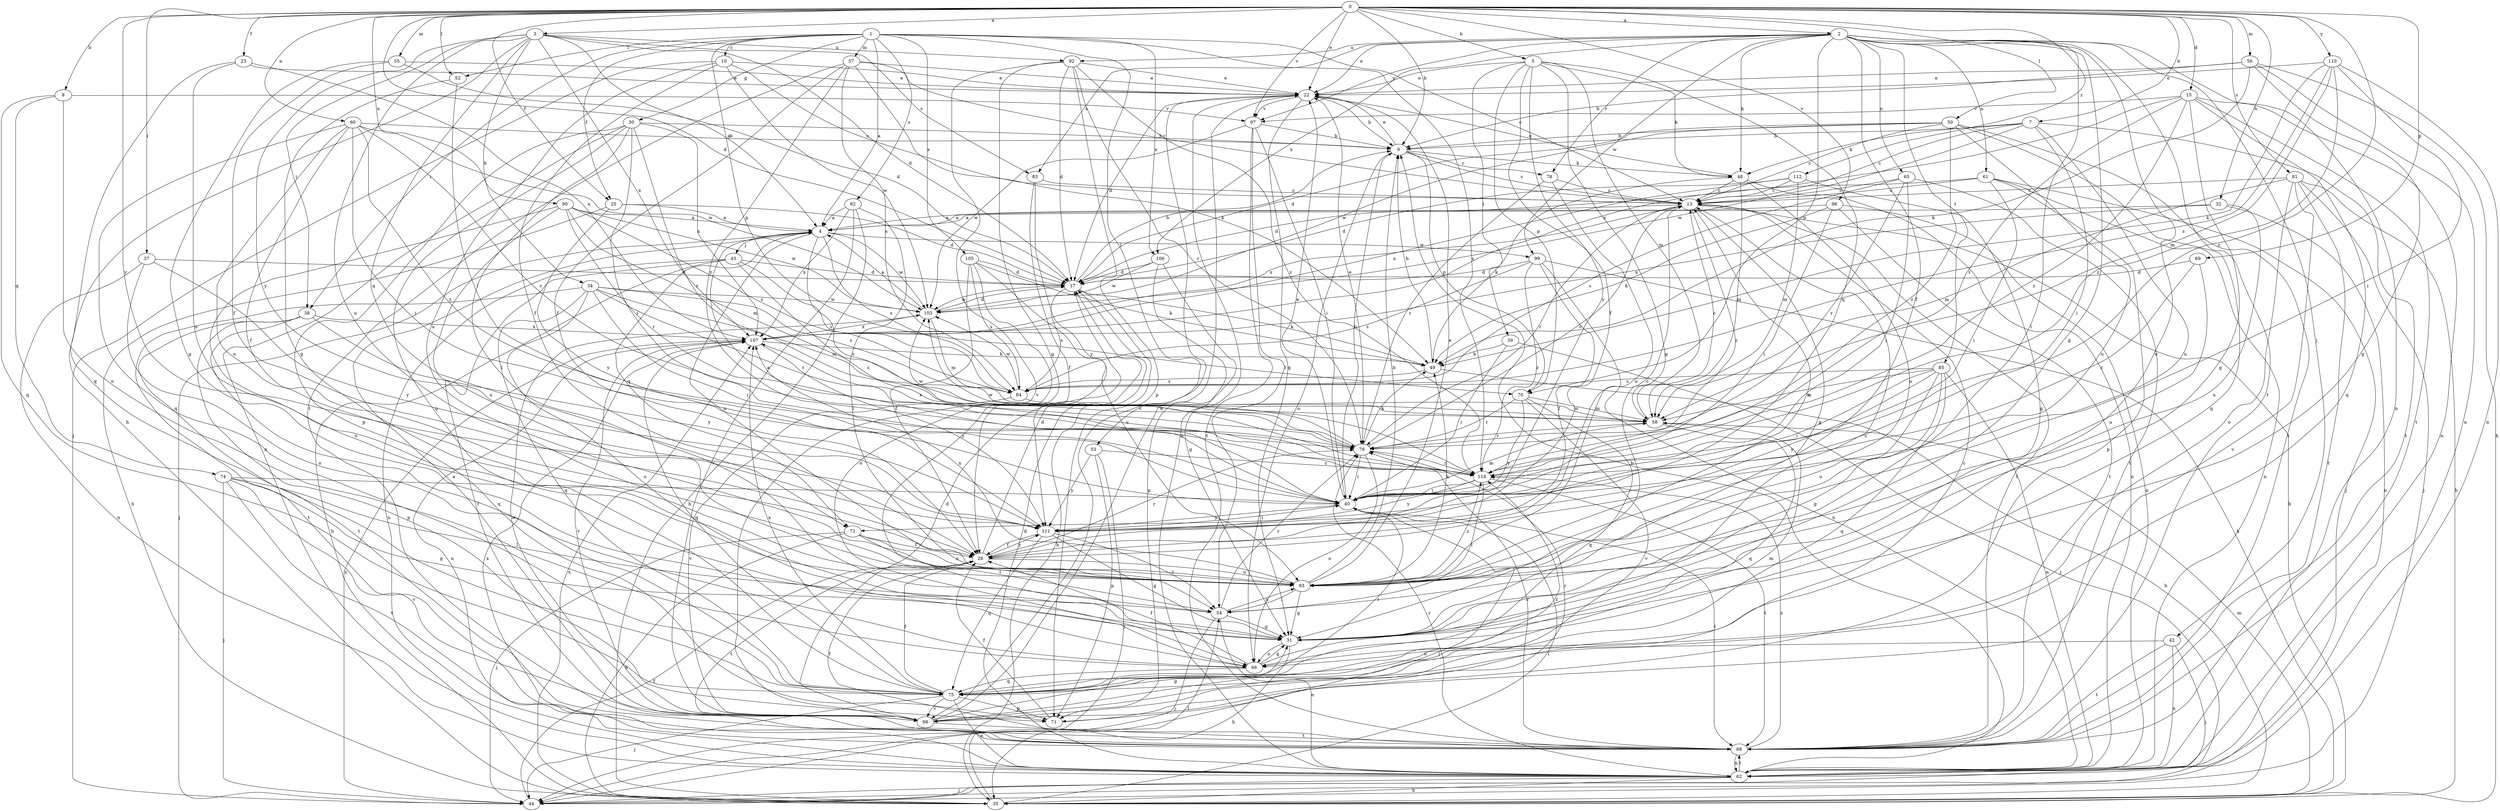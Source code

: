 strict digraph  {
0;
1;
2;
3;
4;
5;
7;
8;
9;
10;
13;
15;
17;
22;
23;
25;
26;
30;
31;
32;
34;
35;
37;
38;
39;
40;
42;
43;
44;
48;
49;
50;
52;
53;
54;
55;
56;
57;
58;
60;
61;
62;
65;
66;
69;
70;
71;
72;
74;
75;
78;
79;
81;
82;
83;
84;
85;
88;
90;
92;
93;
96;
97;
98;
99;
103;
105;
106;
107;
110;
111;
112;
116;
0 -> 2  [label=a];
0 -> 3  [label=a];
0 -> 5  [label=b];
0 -> 7  [label=b];
0 -> 8  [label=b];
0 -> 9  [label=b];
0 -> 15  [label=d];
0 -> 17  [label=d];
0 -> 22  [label=e];
0 -> 23  [label=f];
0 -> 25  [label=f];
0 -> 32  [label=h];
0 -> 37  [label=i];
0 -> 50  [label=l];
0 -> 52  [label=l];
0 -> 55  [label=m];
0 -> 56  [label=m];
0 -> 60  [label=n];
0 -> 69  [label=p];
0 -> 81  [label=s];
0 -> 90  [label=u];
0 -> 96  [label=v];
0 -> 97  [label=v];
0 -> 110  [label=y];
0 -> 111  [label=y];
0 -> 112  [label=z];
0 -> 116  [label=z];
1 -> 4  [label=a];
1 -> 10  [label=c];
1 -> 13  [label=c];
1 -> 25  [label=f];
1 -> 30  [label=g];
1 -> 38  [label=i];
1 -> 52  [label=l];
1 -> 53  [label=l];
1 -> 57  [label=m];
1 -> 70  [label=p];
1 -> 82  [label=s];
1 -> 105  [label=x];
1 -> 106  [label=x];
1 -> 116  [label=z];
2 -> 22  [label=e];
2 -> 26  [label=f];
2 -> 31  [label=g];
2 -> 42  [label=j];
2 -> 48  [label=k];
2 -> 54  [label=l];
2 -> 61  [label=n];
2 -> 62  [label=n];
2 -> 65  [label=o];
2 -> 66  [label=o];
2 -> 70  [label=p];
2 -> 78  [label=r];
2 -> 83  [label=s];
2 -> 85  [label=t];
2 -> 88  [label=t];
2 -> 92  [label=u];
2 -> 97  [label=v];
2 -> 99  [label=w];
2 -> 106  [label=x];
3 -> 4  [label=a];
3 -> 17  [label=d];
3 -> 34  [label=h];
3 -> 35  [label=h];
3 -> 38  [label=i];
3 -> 72  [label=q];
3 -> 83  [label=s];
3 -> 92  [label=u];
3 -> 93  [label=u];
3 -> 107  [label=x];
3 -> 111  [label=y];
4 -> 43  [label=j];
4 -> 44  [label=j];
4 -> 72  [label=q];
4 -> 84  [label=s];
4 -> 93  [label=u];
4 -> 99  [label=w];
4 -> 103  [label=w];
4 -> 116  [label=z];
5 -> 22  [label=e];
5 -> 26  [label=f];
5 -> 31  [label=g];
5 -> 39  [label=i];
5 -> 48  [label=k];
5 -> 58  [label=m];
5 -> 70  [label=p];
5 -> 72  [label=q];
5 -> 111  [label=y];
7 -> 9  [label=b];
7 -> 13  [label=c];
7 -> 40  [label=i];
7 -> 48  [label=k];
7 -> 88  [label=t];
7 -> 93  [label=u];
7 -> 103  [label=w];
8 -> 66  [label=o];
8 -> 74  [label=q];
8 -> 75  [label=q];
8 -> 97  [label=v];
9 -> 13  [label=c];
9 -> 22  [label=e];
9 -> 48  [label=k];
9 -> 66  [label=o];
9 -> 70  [label=p];
9 -> 78  [label=r];
10 -> 13  [label=c];
10 -> 22  [label=e];
10 -> 26  [label=f];
10 -> 44  [label=j];
10 -> 93  [label=u];
10 -> 103  [label=w];
13 -> 4  [label=a];
13 -> 31  [label=g];
13 -> 35  [label=h];
13 -> 79  [label=r];
13 -> 88  [label=t];
13 -> 107  [label=x];
13 -> 116  [label=z];
15 -> 31  [label=g];
15 -> 62  [label=n];
15 -> 75  [label=q];
15 -> 79  [label=r];
15 -> 88  [label=t];
15 -> 97  [label=v];
15 -> 107  [label=x];
15 -> 116  [label=z];
17 -> 9  [label=b];
17 -> 35  [label=h];
17 -> 49  [label=k];
17 -> 84  [label=s];
17 -> 103  [label=w];
22 -> 9  [label=b];
22 -> 17  [label=d];
22 -> 31  [label=g];
22 -> 62  [label=n];
22 -> 97  [label=v];
22 -> 98  [label=v];
23 -> 22  [label=e];
23 -> 75  [label=q];
23 -> 93  [label=u];
23 -> 107  [label=x];
25 -> 4  [label=a];
25 -> 17  [label=d];
25 -> 35  [label=h];
25 -> 111  [label=y];
26 -> 13  [label=c];
26 -> 17  [label=d];
26 -> 79  [label=r];
26 -> 88  [label=t];
26 -> 93  [label=u];
26 -> 111  [label=y];
30 -> 9  [label=b];
30 -> 40  [label=i];
30 -> 54  [label=l];
30 -> 62  [label=n];
30 -> 71  [label=p];
30 -> 75  [label=q];
30 -> 79  [label=r];
30 -> 107  [label=x];
31 -> 35  [label=h];
31 -> 66  [label=o];
32 -> 4  [label=a];
32 -> 62  [label=n];
32 -> 93  [label=u];
32 -> 107  [label=x];
34 -> 40  [label=i];
34 -> 58  [label=m];
34 -> 66  [label=o];
34 -> 75  [label=q];
34 -> 79  [label=r];
34 -> 84  [label=s];
34 -> 88  [label=t];
34 -> 103  [label=w];
35 -> 40  [label=i];
35 -> 54  [label=l];
35 -> 58  [label=m];
35 -> 107  [label=x];
37 -> 17  [label=d];
37 -> 62  [label=n];
37 -> 66  [label=o];
37 -> 111  [label=y];
38 -> 71  [label=p];
38 -> 75  [label=q];
38 -> 88  [label=t];
38 -> 107  [label=x];
38 -> 111  [label=y];
39 -> 40  [label=i];
39 -> 44  [label=j];
39 -> 49  [label=k];
40 -> 4  [label=a];
40 -> 9  [label=b];
40 -> 22  [label=e];
40 -> 44  [label=j];
40 -> 58  [label=m];
40 -> 88  [label=t];
40 -> 111  [label=y];
42 -> 44  [label=j];
42 -> 62  [label=n];
42 -> 66  [label=o];
42 -> 88  [label=t];
43 -> 17  [label=d];
43 -> 35  [label=h];
43 -> 62  [label=n];
43 -> 84  [label=s];
43 -> 88  [label=t];
43 -> 116  [label=z];
44 -> 26  [label=f];
44 -> 107  [label=x];
48 -> 13  [label=c];
48 -> 22  [label=e];
48 -> 49  [label=k];
48 -> 58  [label=m];
48 -> 62  [label=n];
48 -> 93  [label=u];
49 -> 9  [label=b];
49 -> 35  [label=h];
49 -> 84  [label=s];
50 -> 9  [label=b];
50 -> 13  [label=c];
50 -> 17  [label=d];
50 -> 75  [label=q];
50 -> 88  [label=t];
50 -> 93  [label=u];
50 -> 103  [label=w];
50 -> 116  [label=z];
52 -> 31  [label=g];
52 -> 40  [label=i];
53 -> 44  [label=j];
53 -> 71  [label=p];
53 -> 111  [label=y];
53 -> 116  [label=z];
54 -> 31  [label=g];
54 -> 44  [label=j];
54 -> 62  [label=n];
54 -> 79  [label=r];
54 -> 93  [label=u];
55 -> 17  [label=d];
55 -> 22  [label=e];
55 -> 26  [label=f];
55 -> 31  [label=g];
56 -> 9  [label=b];
56 -> 22  [label=e];
56 -> 31  [label=g];
56 -> 35  [label=h];
56 -> 49  [label=k];
56 -> 62  [label=n];
57 -> 13  [label=c];
57 -> 22  [label=e];
57 -> 26  [label=f];
57 -> 49  [label=k];
57 -> 84  [label=s];
57 -> 88  [label=t];
57 -> 116  [label=z];
58 -> 13  [label=c];
58 -> 75  [label=q];
58 -> 79  [label=r];
60 -> 9  [label=b];
60 -> 26  [label=f];
60 -> 40  [label=i];
60 -> 75  [label=q];
60 -> 79  [label=r];
60 -> 93  [label=u];
60 -> 103  [label=w];
60 -> 116  [label=z];
61 -> 13  [label=c];
61 -> 17  [label=d];
61 -> 40  [label=i];
61 -> 44  [label=j];
61 -> 62  [label=n];
61 -> 71  [label=p];
62 -> 9  [label=b];
62 -> 17  [label=d];
62 -> 35  [label=h];
62 -> 44  [label=j];
62 -> 79  [label=r];
62 -> 88  [label=t];
62 -> 107  [label=x];
65 -> 13  [label=c];
65 -> 40  [label=i];
65 -> 79  [label=r];
65 -> 84  [label=s];
65 -> 88  [label=t];
66 -> 13  [label=c];
66 -> 26  [label=f];
66 -> 31  [label=g];
66 -> 75  [label=q];
69 -> 17  [label=d];
69 -> 93  [label=u];
69 -> 116  [label=z];
70 -> 58  [label=m];
70 -> 75  [label=q];
70 -> 79  [label=r];
70 -> 98  [label=v];
70 -> 111  [label=y];
71 -> 26  [label=f];
71 -> 79  [label=r];
72 -> 26  [label=f];
72 -> 35  [label=h];
72 -> 44  [label=j];
72 -> 54  [label=l];
72 -> 93  [label=u];
74 -> 31  [label=g];
74 -> 40  [label=i];
74 -> 44  [label=j];
74 -> 54  [label=l];
74 -> 88  [label=t];
74 -> 98  [label=v];
75 -> 26  [label=f];
75 -> 40  [label=i];
75 -> 44  [label=j];
75 -> 58  [label=m];
75 -> 62  [label=n];
75 -> 71  [label=p];
75 -> 98  [label=v];
75 -> 107  [label=x];
78 -> 13  [label=c];
78 -> 79  [label=r];
78 -> 93  [label=u];
79 -> 13  [label=c];
79 -> 22  [label=e];
79 -> 40  [label=i];
79 -> 49  [label=k];
79 -> 66  [label=o];
79 -> 103  [label=w];
79 -> 107  [label=x];
79 -> 116  [label=z];
81 -> 13  [label=c];
81 -> 35  [label=h];
81 -> 44  [label=j];
81 -> 58  [label=m];
81 -> 66  [label=o];
81 -> 88  [label=t];
81 -> 98  [label=v];
82 -> 4  [label=a];
82 -> 35  [label=h];
82 -> 54  [label=l];
82 -> 98  [label=v];
82 -> 107  [label=x];
83 -> 13  [label=c];
83 -> 26  [label=f];
83 -> 111  [label=y];
84 -> 58  [label=m];
84 -> 98  [label=v];
84 -> 103  [label=w];
85 -> 31  [label=g];
85 -> 40  [label=i];
85 -> 58  [label=m];
85 -> 62  [label=n];
85 -> 75  [label=q];
85 -> 84  [label=s];
85 -> 93  [label=u];
85 -> 111  [label=y];
88 -> 26  [label=f];
88 -> 62  [label=n];
88 -> 79  [label=r];
88 -> 116  [label=z];
90 -> 4  [label=a];
90 -> 58  [label=m];
90 -> 66  [label=o];
90 -> 79  [label=r];
90 -> 84  [label=s];
90 -> 93  [label=u];
90 -> 103  [label=w];
92 -> 17  [label=d];
92 -> 22  [label=e];
92 -> 31  [label=g];
92 -> 71  [label=p];
92 -> 79  [label=r];
92 -> 98  [label=v];
92 -> 116  [label=z];
93 -> 9  [label=b];
93 -> 13  [label=c];
93 -> 22  [label=e];
93 -> 31  [label=g];
93 -> 49  [label=k];
93 -> 54  [label=l];
93 -> 107  [label=x];
93 -> 116  [label=z];
96 -> 4  [label=a];
96 -> 40  [label=i];
96 -> 49  [label=k];
96 -> 62  [label=n];
96 -> 88  [label=t];
97 -> 9  [label=b];
97 -> 40  [label=i];
97 -> 54  [label=l];
97 -> 88  [label=t];
97 -> 103  [label=w];
98 -> 4  [label=a];
98 -> 13  [label=c];
98 -> 17  [label=d];
98 -> 22  [label=e];
98 -> 31  [label=g];
98 -> 88  [label=t];
98 -> 103  [label=w];
98 -> 116  [label=z];
99 -> 17  [label=d];
99 -> 26  [label=f];
99 -> 35  [label=h];
99 -> 62  [label=n];
99 -> 84  [label=s];
99 -> 116  [label=z];
103 -> 4  [label=a];
103 -> 17  [label=d];
103 -> 58  [label=m];
103 -> 107  [label=x];
105 -> 17  [label=d];
105 -> 26  [label=f];
105 -> 49  [label=k];
105 -> 66  [label=o];
105 -> 84  [label=s];
105 -> 93  [label=u];
106 -> 17  [label=d];
106 -> 31  [label=g];
106 -> 71  [label=p];
106 -> 103  [label=w];
107 -> 49  [label=k];
107 -> 62  [label=n];
107 -> 75  [label=q];
107 -> 98  [label=v];
107 -> 111  [label=y];
110 -> 22  [label=e];
110 -> 40  [label=i];
110 -> 49  [label=k];
110 -> 58  [label=m];
110 -> 62  [label=n];
110 -> 84  [label=s];
110 -> 116  [label=z];
111 -> 26  [label=f];
111 -> 31  [label=g];
111 -> 40  [label=i];
111 -> 54  [label=l];
111 -> 75  [label=q];
112 -> 13  [label=c];
112 -> 17  [label=d];
112 -> 31  [label=g];
112 -> 58  [label=m];
112 -> 107  [label=x];
116 -> 40  [label=i];
116 -> 54  [label=l];
116 -> 88  [label=t];
116 -> 103  [label=w];
116 -> 111  [label=y];
}
